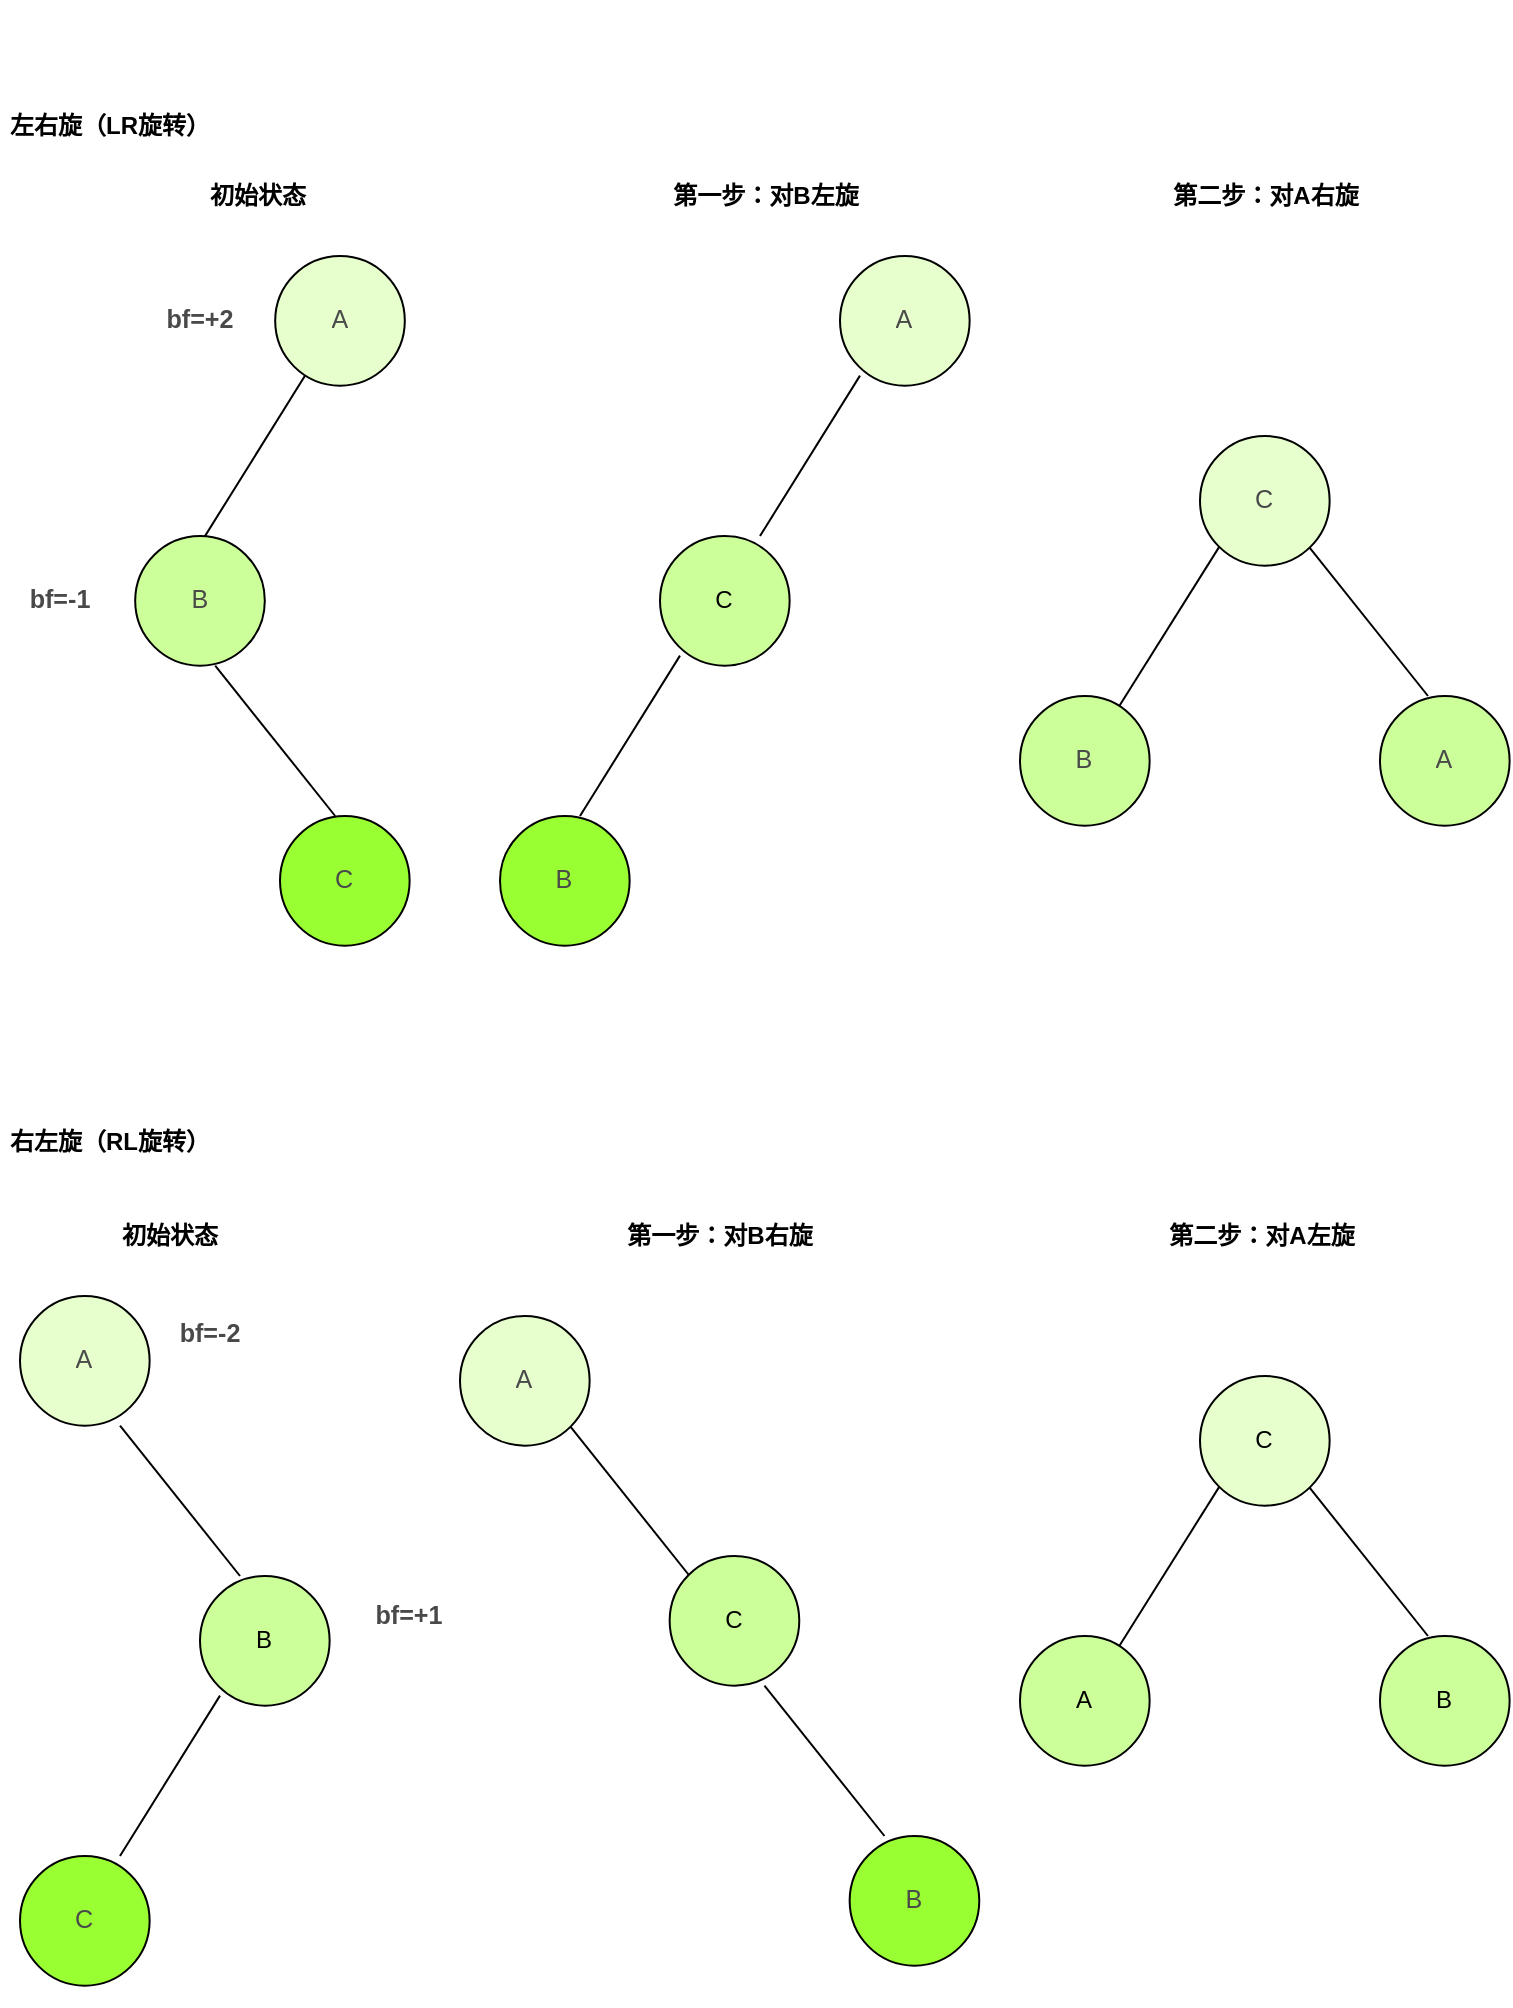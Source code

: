 <mxfile version="28.0.4">
  <diagram name="第 1 页" id="IGqRzzlgUh-uLNFZAzWO">
    <mxGraphModel dx="854" dy="373" grid="1" gridSize="10" guides="1" tooltips="1" connect="1" arrows="1" fold="1" page="1" pageScale="1" pageWidth="827" pageHeight="1169" math="0" shadow="0">
      <root>
        <mxCell id="0" />
        <mxCell id="1" parent="0" />
        <mxCell id="8pPS6i_me9ZiSAdKw4vT-1" style="edgeStyle=orthogonalEdgeStyle;rounded=0;orthogonalLoop=1;jettySize=auto;html=1;exitX=0.5;exitY=1;exitDx=0;exitDy=0;" edge="1" parent="1">
          <mxGeometry relative="1" as="geometry">
            <mxPoint x="234.08" y="40" as="sourcePoint" />
            <mxPoint x="234.08" y="40" as="targetPoint" />
          </mxGeometry>
        </mxCell>
        <mxCell id="8pPS6i_me9ZiSAdKw4vT-18" value="" style="group" vertex="1" connectable="0" parent="1">
          <mxGeometry x="540" y="250" width="244.811" height="194.818" as="geometry" />
        </mxCell>
        <mxCell id="8pPS6i_me9ZiSAdKw4vT-19" value="" style="endArrow=none;html=1;rounded=0;" edge="1" parent="8pPS6i_me9ZiSAdKw4vT-18" source="8pPS6i_me9ZiSAdKw4vT-25">
          <mxGeometry width="50" height="50" relative="1" as="geometry">
            <mxPoint x="40" y="120" as="sourcePoint" />
            <mxPoint x="99.997" y="54.82" as="targetPoint" />
          </mxGeometry>
        </mxCell>
        <mxCell id="8pPS6i_me9ZiSAdKw4vT-20" value="" style="endArrow=none;html=1;rounded=0;" edge="1" parent="8pPS6i_me9ZiSAdKw4vT-18">
          <mxGeometry width="50" height="50" relative="1" as="geometry">
            <mxPoint x="203.997" y="130" as="sourcePoint" />
            <mxPoint x="143.997" y="54.82" as="targetPoint" />
          </mxGeometry>
        </mxCell>
        <mxCell id="8pPS6i_me9ZiSAdKw4vT-21" value="" style="group" vertex="1" connectable="0" parent="8pPS6i_me9ZiSAdKw4vT-18">
          <mxGeometry x="90" width="64.818" height="64.818" as="geometry" />
        </mxCell>
        <mxCell id="8pPS6i_me9ZiSAdKw4vT-22" value="" style="ellipse;whiteSpace=wrap;html=1;aspect=fixed;fillColor=#E6FFCC;" vertex="1" parent="8pPS6i_me9ZiSAdKw4vT-21">
          <mxGeometry width="64.818" height="64.818" as="geometry" />
        </mxCell>
        <mxCell id="8pPS6i_me9ZiSAdKw4vT-23" value="&lt;pre style=&quot;font-family: var(--ds-font-family-code); overflow: auto; padding: calc(var(--ds-md-zoom)*8px)calc(var(--ds-md-zoom)*12px); text-wrap: wrap; word-break: break-all; color: rgb(73, 73, 73); font-size: 12.573px; text-align: start; margin-top: 0px !important; margin-bottom: 0px !important;&quot;&gt;&lt;pre style=&quot;font-family: var(--ds-font-family-code); overflow: auto; padding: calc(var(--ds-md-zoom)*8px)calc(var(--ds-md-zoom)*12px); text-wrap: wrap; word-break: break-all; margin-top: 0px !important; margin-bottom: 0px !important;&quot;&gt;C&lt;/pre&gt;&lt;/pre&gt;" style="text;strokeColor=none;align=center;fillColor=none;html=1;verticalAlign=middle;whiteSpace=wrap;rounded=0;" vertex="1" parent="8pPS6i_me9ZiSAdKw4vT-21">
          <mxGeometry x="25.4" y="24.36" width="14.02" height="16.09" as="geometry" />
        </mxCell>
        <mxCell id="8pPS6i_me9ZiSAdKw4vT-24" value="" style="group" vertex="1" connectable="0" parent="8pPS6i_me9ZiSAdKw4vT-18">
          <mxGeometry y="130" width="64.818" height="64.818" as="geometry" />
        </mxCell>
        <mxCell id="8pPS6i_me9ZiSAdKw4vT-25" value="" style="ellipse;whiteSpace=wrap;html=1;aspect=fixed;fillColor=#CCFF99;" vertex="1" parent="8pPS6i_me9ZiSAdKw4vT-24">
          <mxGeometry width="64.818" height="64.818" as="geometry" />
        </mxCell>
        <mxCell id="8pPS6i_me9ZiSAdKw4vT-26" value="&lt;pre style=&quot;font-family: var(--ds-font-family-code); overflow: auto; padding: calc(var(--ds-md-zoom)*8px)calc(var(--ds-md-zoom)*12px); text-wrap: wrap; word-break: break-all; color: rgb(73, 73, 73); font-size: 12.573px; text-align: start; margin-top: 0px !important; margin-bottom: 0px !important;&quot;&gt;&lt;pre style=&quot;font-family: var(--ds-font-family-code); overflow: auto; padding: calc(var(--ds-md-zoom)*8px)calc(var(--ds-md-zoom)*12px); text-wrap: wrap; word-break: break-all; margin-top: 0px !important; margin-bottom: 0px !important;&quot;&gt;B&lt;/pre&gt;&lt;/pre&gt;" style="text;strokeColor=none;align=center;fillColor=none;html=1;verticalAlign=middle;whiteSpace=wrap;rounded=0;" vertex="1" parent="8pPS6i_me9ZiSAdKw4vT-24">
          <mxGeometry x="25.4" y="24.74" width="14.02" height="15.34" as="geometry" />
        </mxCell>
        <mxCell id="8pPS6i_me9ZiSAdKw4vT-27" value="" style="group" vertex="1" connectable="0" parent="8pPS6i_me9ZiSAdKw4vT-18">
          <mxGeometry x="179.993" y="130" width="64.818" height="64.818" as="geometry" />
        </mxCell>
        <mxCell id="8pPS6i_me9ZiSAdKw4vT-28" value="" style="ellipse;whiteSpace=wrap;html=1;aspect=fixed;fillColor=#CCFF99;" vertex="1" parent="8pPS6i_me9ZiSAdKw4vT-27">
          <mxGeometry width="64.818" height="64.818" as="geometry" />
        </mxCell>
        <mxCell id="8pPS6i_me9ZiSAdKw4vT-29" value="&lt;pre style=&quot;font-family: var(--ds-font-family-code); overflow: auto; padding: calc(var(--ds-md-zoom)*8px)calc(var(--ds-md-zoom)*12px); text-wrap: wrap; word-break: break-all; color: rgb(73, 73, 73); font-size: 12.573px; text-align: start; margin-top: 0px !important; margin-bottom: 0px !important;&quot;&gt;&lt;pre style=&quot;font-family: var(--ds-font-family-code); overflow: auto; padding: calc(var(--ds-md-zoom)*8px)calc(var(--ds-md-zoom)*12px); text-wrap: wrap; word-break: break-all; margin-top: 0px !important; margin-bottom: 0px !important;&quot;&gt;A&lt;/pre&gt;&lt;/pre&gt;" style="text;strokeColor=none;align=center;fillColor=none;html=1;verticalAlign=middle;whiteSpace=wrap;rounded=0;" vertex="1" parent="8pPS6i_me9ZiSAdKw4vT-27">
          <mxGeometry x="25.4" y="24.36" width="14.02" height="16.09" as="geometry" />
        </mxCell>
        <mxCell id="8pPS6i_me9ZiSAdKw4vT-30" value="&lt;b&gt;左右旋（LR旋转）&lt;/b&gt;" style="text;strokeColor=none;align=center;fillColor=none;html=1;verticalAlign=middle;whiteSpace=wrap;rounded=0;" vertex="1" parent="1">
          <mxGeometry x="30.0" y="80" width="110" height="30" as="geometry" />
        </mxCell>
        <mxCell id="8pPS6i_me9ZiSAdKw4vT-60" value="&lt;b&gt;右左旋（RL旋转）&lt;/b&gt;" style="text;strokeColor=none;align=center;fillColor=none;html=1;verticalAlign=middle;whiteSpace=wrap;rounded=0;" vertex="1" parent="1">
          <mxGeometry x="30" y="590" width="110" height="25" as="geometry" />
        </mxCell>
        <mxCell id="8pPS6i_me9ZiSAdKw4vT-85" value="" style="group" vertex="1" connectable="0" parent="1">
          <mxGeometry x="280.003" y="160" width="234.815" height="344.818" as="geometry" />
        </mxCell>
        <mxCell id="8pPS6i_me9ZiSAdKw4vT-68" value="" style="endArrow=none;html=1;rounded=0;" edge="1" parent="8pPS6i_me9ZiSAdKw4vT-85">
          <mxGeometry width="50" height="50" relative="1" as="geometry">
            <mxPoint x="129.997" y="140.0" as="sourcePoint" />
            <mxPoint x="179.994" y="59.82" as="targetPoint" />
          </mxGeometry>
        </mxCell>
        <mxCell id="8pPS6i_me9ZiSAdKw4vT-69" value="" style="endArrow=none;html=1;rounded=0;" edge="1" parent="8pPS6i_me9ZiSAdKw4vT-85">
          <mxGeometry width="50" height="50" relative="1" as="geometry">
            <mxPoint x="39.997" y="280.0" as="sourcePoint" />
            <mxPoint x="89.994" y="199.82" as="targetPoint" />
          </mxGeometry>
        </mxCell>
        <mxCell id="8pPS6i_me9ZiSAdKw4vT-82" value="" style="group" vertex="1" connectable="0" parent="8pPS6i_me9ZiSAdKw4vT-85">
          <mxGeometry x="169.997" width="64.818" height="64.818" as="geometry" />
        </mxCell>
        <mxCell id="8pPS6i_me9ZiSAdKw4vT-73" value="" style="ellipse;whiteSpace=wrap;html=1;aspect=fixed;fillColor=#E6FFCC;" vertex="1" parent="8pPS6i_me9ZiSAdKw4vT-82">
          <mxGeometry width="64.818" height="64.818" as="geometry" />
        </mxCell>
        <mxCell id="8pPS6i_me9ZiSAdKw4vT-74" value="&lt;pre style=&quot;font-family: var(--ds-font-family-code); overflow: auto; padding: calc(var(--ds-md-zoom)*8px)calc(var(--ds-md-zoom)*12px); text-wrap: wrap; word-break: break-all; color: rgb(73, 73, 73); font-size: 12.573px; text-align: start; margin-top: 0px !important; margin-bottom: 0px !important;&quot;&gt;&lt;pre style=&quot;font-family: var(--ds-font-family-code); overflow: auto; padding: calc(var(--ds-md-zoom)*8px)calc(var(--ds-md-zoom)*12px); text-wrap: wrap; word-break: break-all; margin-top: 0px !important; margin-bottom: 0px !important;&quot;&gt;A&lt;/pre&gt;&lt;/pre&gt;" style="text;strokeColor=none;align=center;fillColor=none;html=1;verticalAlign=middle;whiteSpace=wrap;rounded=0;" vertex="1" parent="8pPS6i_me9ZiSAdKw4vT-82">
          <mxGeometry x="25.4" y="24.74" width="14.02" height="15.34" as="geometry" />
        </mxCell>
        <mxCell id="8pPS6i_me9ZiSAdKw4vT-83" value="" style="group" vertex="1" connectable="0" parent="8pPS6i_me9ZiSAdKw4vT-85">
          <mxGeometry x="79.997" y="140" width="64.818" height="64.818" as="geometry" />
        </mxCell>
        <mxCell id="8pPS6i_me9ZiSAdKw4vT-76" value="" style="ellipse;whiteSpace=wrap;html=1;aspect=fixed;fillColor=#CCFF99;" vertex="1" parent="8pPS6i_me9ZiSAdKw4vT-83">
          <mxGeometry width="64.818" height="64.818" as="geometry" />
        </mxCell>
        <mxCell id="8pPS6i_me9ZiSAdKw4vT-77" value="C" style="text;strokeColor=none;align=center;fillColor=none;html=1;verticalAlign=middle;whiteSpace=wrap;rounded=0;" vertex="1" parent="8pPS6i_me9ZiSAdKw4vT-83">
          <mxGeometry x="22.41" y="22.41" width="20" height="20" as="geometry" />
        </mxCell>
        <mxCell id="8pPS6i_me9ZiSAdKw4vT-84" value="" style="group" vertex="1" connectable="0" parent="8pPS6i_me9ZiSAdKw4vT-85">
          <mxGeometry y="280" width="64.818" height="64.818" as="geometry" />
        </mxCell>
        <mxCell id="8pPS6i_me9ZiSAdKw4vT-79" value="" style="ellipse;whiteSpace=wrap;html=1;aspect=fixed;fillColor=#99FF33;" vertex="1" parent="8pPS6i_me9ZiSAdKw4vT-84">
          <mxGeometry width="64.818" height="64.818" as="geometry" />
        </mxCell>
        <mxCell id="8pPS6i_me9ZiSAdKw4vT-80" value="&lt;pre style=&quot;font-family: var(--ds-font-family-code); overflow: auto; padding: calc(var(--ds-md-zoom)*8px)calc(var(--ds-md-zoom)*12px); text-wrap: wrap; word-break: break-all; color: rgb(73, 73, 73); font-size: 12.573px; text-align: start; margin-top: 0px !important; margin-bottom: 0px !important;&quot;&gt;&lt;pre style=&quot;font-family: var(--ds-font-family-code); overflow: auto; padding: calc(var(--ds-md-zoom)*8px)calc(var(--ds-md-zoom)*12px); text-wrap: wrap; word-break: break-all; margin-top: 0px !important; margin-bottom: 0px !important;&quot;&gt;B&lt;/pre&gt;&lt;/pre&gt;" style="text;strokeColor=none;align=center;fillColor=none;html=1;verticalAlign=middle;whiteSpace=wrap;rounded=0;" vertex="1" parent="8pPS6i_me9ZiSAdKw4vT-84">
          <mxGeometry x="25.4" y="24.36" width="14.02" height="16.09" as="geometry" />
        </mxCell>
        <mxCell id="8pPS6i_me9ZiSAdKw4vT-81" style="edgeStyle=orthogonalEdgeStyle;rounded=0;orthogonalLoop=1;jettySize=auto;html=1;exitX=0.5;exitY=1;exitDx=0;exitDy=0;entryX=0.498;entryY=0.627;entryDx=0;entryDy=0;entryPerimeter=0;" edge="1" parent="8pPS6i_me9ZiSAdKw4vT-84" source="8pPS6i_me9ZiSAdKw4vT-80" target="8pPS6i_me9ZiSAdKw4vT-79">
          <mxGeometry relative="1" as="geometry" />
        </mxCell>
        <mxCell id="8pPS6i_me9ZiSAdKw4vT-86" value="" style="group" vertex="1" connectable="0" parent="1">
          <mxGeometry x="40.0" y="160" width="227.59" height="344.818" as="geometry" />
        </mxCell>
        <mxCell id="8pPS6i_me9ZiSAdKw4vT-5" value="" style="group" vertex="1" connectable="0" parent="8pPS6i_me9ZiSAdKw4vT-86">
          <mxGeometry x="127.593" width="64.818" height="64.818" as="geometry" />
        </mxCell>
        <mxCell id="8pPS6i_me9ZiSAdKw4vT-6" value="" style="ellipse;whiteSpace=wrap;html=1;aspect=fixed;fillColor=#E6FFCC;" vertex="1" parent="8pPS6i_me9ZiSAdKw4vT-5">
          <mxGeometry width="64.818" height="64.818" as="geometry" />
        </mxCell>
        <mxCell id="8pPS6i_me9ZiSAdKw4vT-7" value="&lt;pre style=&quot;font-family: var(--ds-font-family-code); overflow: auto; padding: calc(var(--ds-md-zoom)*8px)calc(var(--ds-md-zoom)*12px); text-wrap: wrap; word-break: break-all; color: rgb(73, 73, 73); font-size: 12.573px; text-align: start; margin-top: 0px !important; margin-bottom: 0px !important;&quot;&gt;&lt;pre style=&quot;font-family: var(--ds-font-family-code); overflow: auto; padding: calc(var(--ds-md-zoom)*8px)calc(var(--ds-md-zoom)*12px); text-wrap: wrap; word-break: break-all; margin-top: 0px !important; margin-bottom: 0px !important;&quot;&gt;A&lt;/pre&gt;&lt;/pre&gt;" style="text;strokeColor=none;align=center;fillColor=none;html=1;verticalAlign=middle;whiteSpace=wrap;rounded=0;" vertex="1" parent="8pPS6i_me9ZiSAdKw4vT-5">
          <mxGeometry x="25.4" y="24.74" width="14.02" height="15.34" as="geometry" />
        </mxCell>
        <mxCell id="8pPS6i_me9ZiSAdKw4vT-8" value="" style="group" vertex="1" connectable="0" parent="8pPS6i_me9ZiSAdKw4vT-86">
          <mxGeometry x="57.593" y="140" width="64.818" height="64.818" as="geometry" />
        </mxCell>
        <mxCell id="8pPS6i_me9ZiSAdKw4vT-9" value="" style="ellipse;whiteSpace=wrap;html=1;aspect=fixed;fillColor=#CCFF99;" vertex="1" parent="8pPS6i_me9ZiSAdKw4vT-8">
          <mxGeometry width="64.818" height="64.818" as="geometry" />
        </mxCell>
        <mxCell id="8pPS6i_me9ZiSAdKw4vT-10" value="&lt;pre style=&quot;font-family: var(--ds-font-family-code); overflow: auto; padding: calc(var(--ds-md-zoom)*8px)calc(var(--ds-md-zoom)*12px); text-wrap: wrap; word-break: break-all; color: rgb(73, 73, 73); font-size: 12.573px; text-align: start; margin-top: 0px !important; margin-bottom: 0px !important;&quot;&gt;&lt;pre style=&quot;font-family: var(--ds-font-family-code); overflow: auto; padding: calc(var(--ds-md-zoom)*8px)calc(var(--ds-md-zoom)*12px); text-wrap: wrap; word-break: break-all; margin-top: 0px !important; margin-bottom: 0px !important;&quot;&gt;B&lt;/pre&gt;&lt;/pre&gt;" style="text;strokeColor=none;align=center;fillColor=none;html=1;verticalAlign=middle;whiteSpace=wrap;rounded=0;" vertex="1" parent="8pPS6i_me9ZiSAdKw4vT-8">
          <mxGeometry x="25.4" y="24.36" width="14.02" height="16.09" as="geometry" />
        </mxCell>
        <mxCell id="8pPS6i_me9ZiSAdKw4vT-11" value="" style="group" vertex="1" connectable="0" parent="8pPS6i_me9ZiSAdKw4vT-86">
          <mxGeometry x="129.996" y="280" width="64.818" height="64.818" as="geometry" />
        </mxCell>
        <mxCell id="8pPS6i_me9ZiSAdKw4vT-12" value="" style="ellipse;whiteSpace=wrap;html=1;aspect=fixed;fillColor=#99FF33;" vertex="1" parent="8pPS6i_me9ZiSAdKw4vT-11">
          <mxGeometry width="64.818" height="64.818" as="geometry" />
        </mxCell>
        <mxCell id="8pPS6i_me9ZiSAdKw4vT-13" value="&lt;pre style=&quot;font-family: var(--ds-font-family-code); overflow: auto; padding: calc(var(--ds-md-zoom)*8px)calc(var(--ds-md-zoom)*12px); text-wrap: wrap; word-break: break-all; color: rgb(73, 73, 73); font-size: 12.573px; text-align: start; margin-top: 0px !important; margin-bottom: 0px !important;&quot;&gt;&lt;pre style=&quot;font-family: var(--ds-font-family-code); overflow: auto; padding: calc(var(--ds-md-zoom)*8px)calc(var(--ds-md-zoom)*12px); text-wrap: wrap; word-break: break-all; margin-top: 0px !important; margin-bottom: 0px !important;&quot;&gt;C&lt;/pre&gt;&lt;/pre&gt;" style="text;strokeColor=none;align=center;fillColor=none;html=1;verticalAlign=middle;whiteSpace=wrap;rounded=0;" vertex="1" parent="8pPS6i_me9ZiSAdKw4vT-11">
          <mxGeometry x="25.4" y="24.36" width="14.02" height="16.09" as="geometry" />
        </mxCell>
        <mxCell id="8pPS6i_me9ZiSAdKw4vT-61" value="" style="endArrow=none;html=1;rounded=0;" edge="1" parent="8pPS6i_me9ZiSAdKw4vT-86">
          <mxGeometry width="50" height="50" relative="1" as="geometry">
            <mxPoint x="92.41" y="140.18" as="sourcePoint" />
            <mxPoint x="142.407" y="60" as="targetPoint" />
          </mxGeometry>
        </mxCell>
        <mxCell id="8pPS6i_me9ZiSAdKw4vT-62" value="" style="endArrow=none;html=1;rounded=0;" edge="1" parent="8pPS6i_me9ZiSAdKw4vT-86">
          <mxGeometry width="50" height="50" relative="1" as="geometry">
            <mxPoint x="157.59" y="280" as="sourcePoint" />
            <mxPoint x="97.59" y="204.82" as="targetPoint" />
          </mxGeometry>
        </mxCell>
        <mxCell id="8pPS6i_me9ZiSAdKw4vT-63" value="&lt;pre style=&quot;font-family: var(--ds-font-family-code); overflow: auto; padding: calc(var(--ds-md-zoom)*8px)calc(var(--ds-md-zoom)*12px); text-wrap: wrap; word-break: break-all; color: rgb(73, 73, 73); font-size: 12.573px; text-align: start; margin-top: 0px !important; margin-bottom: 0px !important;&quot;&gt;&lt;b&gt;bf=+2&lt;/b&gt;&lt;/pre&gt;" style="text;strokeColor=none;align=center;fillColor=none;html=1;verticalAlign=middle;whiteSpace=wrap;rounded=0;" vertex="1" parent="8pPS6i_me9ZiSAdKw4vT-86">
          <mxGeometry x="71.21" y="22.41" width="37.59" height="20" as="geometry" />
        </mxCell>
        <mxCell id="8pPS6i_me9ZiSAdKw4vT-64" value="&lt;pre style=&quot;font-family: var(--ds-font-family-code); overflow: auto; padding: calc(var(--ds-md-zoom)*8px)calc(var(--ds-md-zoom)*12px); text-wrap: wrap; word-break: break-all; color: rgb(73, 73, 73); font-size: 12.573px; text-align: start; margin-top: 0px !important; margin-bottom: 0px !important;&quot;&gt;&lt;b&gt;bf=-1&lt;/b&gt;&lt;/pre&gt;" style="text;strokeColor=none;align=center;fillColor=none;html=1;verticalAlign=middle;whiteSpace=wrap;rounded=0;" vertex="1" parent="8pPS6i_me9ZiSAdKw4vT-86">
          <mxGeometry y="161.11" width="40" height="22.59" as="geometry" />
        </mxCell>
        <mxCell id="8pPS6i_me9ZiSAdKw4vT-16" value="&lt;b&gt;初始状态&lt;/b&gt;" style="text;strokeColor=none;align=center;fillColor=none;html=1;verticalAlign=middle;whiteSpace=wrap;rounded=0;" vertex="1" parent="1">
          <mxGeometry x="130" y="120" width="57.59" height="20" as="geometry" />
        </mxCell>
        <mxCell id="8pPS6i_me9ZiSAdKw4vT-98" value="" style="group" vertex="1" connectable="0" parent="1">
          <mxGeometry x="40.0" y="680" width="217.59" height="344.818" as="geometry" />
        </mxCell>
        <mxCell id="8pPS6i_me9ZiSAdKw4vT-33" value="" style="endArrow=none;html=1;rounded=0;" edge="1" parent="8pPS6i_me9ZiSAdKw4vT-98">
          <mxGeometry width="50" height="50" relative="1" as="geometry">
            <mxPoint x="50" y="280.0" as="sourcePoint" />
            <mxPoint x="99.997" y="199.82" as="targetPoint" />
          </mxGeometry>
        </mxCell>
        <mxCell id="8pPS6i_me9ZiSAdKw4vT-92" value="" style="endArrow=none;html=1;rounded=0;" edge="1" parent="8pPS6i_me9ZiSAdKw4vT-98">
          <mxGeometry width="50" height="50" relative="1" as="geometry">
            <mxPoint x="110.0" y="140.0" as="sourcePoint" />
            <mxPoint x="50.0" y="64.82" as="targetPoint" />
          </mxGeometry>
        </mxCell>
        <mxCell id="8pPS6i_me9ZiSAdKw4vT-93" value="&lt;pre style=&quot;font-family: var(--ds-font-family-code); overflow: auto; padding: calc(var(--ds-md-zoom)*8px)calc(var(--ds-md-zoom)*12px); text-wrap: wrap; word-break: break-all; color: rgb(73, 73, 73); font-size: 12.573px; text-align: start; margin-top: 0px !important; margin-bottom: 0px !important;&quot;&gt;&lt;b&gt;bf=-2&lt;/b&gt;&lt;/pre&gt;" style="text;strokeColor=none;align=center;fillColor=none;html=1;verticalAlign=middle;whiteSpace=wrap;rounded=0;container=0;" vertex="1" parent="8pPS6i_me9ZiSAdKw4vT-98">
          <mxGeometry x="74.82" y="10" width="40" height="17.59" as="geometry" />
        </mxCell>
        <mxCell id="8pPS6i_me9ZiSAdKw4vT-94" value="&lt;pre style=&quot;font-family: var(--ds-font-family-code); overflow: auto; padding: calc(var(--ds-md-zoom)*8px)calc(var(--ds-md-zoom)*12px); text-wrap: wrap; word-break: break-all; color: rgb(73, 73, 73); font-size: 12.573px; text-align: start; margin-top: 0px !important; margin-bottom: 0px !important;&quot;&gt;&lt;b&gt;bf=+1&lt;/b&gt;&lt;/pre&gt;" style="text;strokeColor=none;align=center;fillColor=none;html=1;verticalAlign=middle;whiteSpace=wrap;rounded=0;container=0;" vertex="1" parent="8pPS6i_me9ZiSAdKw4vT-98">
          <mxGeometry x="172.41" y="150" width="45.18" height="20" as="geometry" />
        </mxCell>
        <mxCell id="8pPS6i_me9ZiSAdKw4vT-95" value="" style="group" vertex="1" connectable="0" parent="8pPS6i_me9ZiSAdKw4vT-98">
          <mxGeometry width="64.818" height="64.818" as="geometry" />
        </mxCell>
        <mxCell id="8pPS6i_me9ZiSAdKw4vT-37" value="" style="ellipse;whiteSpace=wrap;html=1;aspect=fixed;fillColor=#E6FFCC;" vertex="1" parent="8pPS6i_me9ZiSAdKw4vT-95">
          <mxGeometry width="64.818" height="64.818" as="geometry" />
        </mxCell>
        <mxCell id="8pPS6i_me9ZiSAdKw4vT-38" value="&lt;pre style=&quot;font-family: var(--ds-font-family-code); overflow: auto; padding: calc(var(--ds-md-zoom)*8px)calc(var(--ds-md-zoom)*12px); text-wrap: wrap; word-break: break-all; color: rgb(73, 73, 73); font-size: 12.573px; text-align: start; margin-top: 0px !important; margin-bottom: 0px !important;&quot;&gt;&lt;pre style=&quot;font-family: var(--ds-font-family-code); overflow: auto; padding: calc(var(--ds-md-zoom)*8px)calc(var(--ds-md-zoom)*12px); text-wrap: wrap; word-break: break-all; margin-top: 0px !important; margin-bottom: 0px !important;&quot;&gt;A&lt;/pre&gt;&lt;/pre&gt;" style="text;strokeColor=none;align=center;fillColor=none;html=1;verticalAlign=middle;whiteSpace=wrap;rounded=0;" vertex="1" parent="8pPS6i_me9ZiSAdKw4vT-95">
          <mxGeometry x="25.4" y="24.74" width="14.02" height="15.34" as="geometry" />
        </mxCell>
        <mxCell id="8pPS6i_me9ZiSAdKw4vT-96" value="" style="group" vertex="1" connectable="0" parent="8pPS6i_me9ZiSAdKw4vT-98">
          <mxGeometry x="90" y="140" width="64.818" height="64.818" as="geometry" />
        </mxCell>
        <mxCell id="8pPS6i_me9ZiSAdKw4vT-40" value="" style="ellipse;whiteSpace=wrap;html=1;aspect=fixed;fillColor=#CCFF99;" vertex="1" parent="8pPS6i_me9ZiSAdKw4vT-96">
          <mxGeometry width="64.818" height="64.818" as="geometry" />
        </mxCell>
        <mxCell id="8pPS6i_me9ZiSAdKw4vT-41" value="B" style="text;strokeColor=none;align=center;fillColor=none;html=1;verticalAlign=middle;whiteSpace=wrap;rounded=0;" vertex="1" parent="8pPS6i_me9ZiSAdKw4vT-96">
          <mxGeometry x="22.41" y="22.41" width="20" height="20" as="geometry" />
        </mxCell>
        <mxCell id="8pPS6i_me9ZiSAdKw4vT-97" value="" style="group" vertex="1" connectable="0" parent="8pPS6i_me9ZiSAdKw4vT-98">
          <mxGeometry x="0.003" y="280" width="64.818" height="64.818" as="geometry" />
        </mxCell>
        <mxCell id="8pPS6i_me9ZiSAdKw4vT-43" value="" style="ellipse;whiteSpace=wrap;html=1;aspect=fixed;fillColor=#99FF33;" vertex="1" parent="8pPS6i_me9ZiSAdKw4vT-97">
          <mxGeometry width="64.818" height="64.818" as="geometry" />
        </mxCell>
        <mxCell id="8pPS6i_me9ZiSAdKw4vT-44" value="&lt;pre style=&quot;font-family: var(--ds-font-family-code); overflow: auto; padding: calc(var(--ds-md-zoom)*8px)calc(var(--ds-md-zoom)*12px); text-wrap: wrap; word-break: break-all; color: rgb(73, 73, 73); font-size: 12.573px; text-align: start; margin-top: 0px !important; margin-bottom: 0px !important;&quot;&gt;&lt;pre style=&quot;font-family: var(--ds-font-family-code); overflow: auto; padding: calc(var(--ds-md-zoom)*8px)calc(var(--ds-md-zoom)*12px); text-wrap: wrap; word-break: break-all; margin-top: 0px !important; margin-bottom: 0px !important;&quot;&gt;C&lt;/pre&gt;&lt;/pre&gt;" style="text;strokeColor=none;align=center;fillColor=none;html=1;verticalAlign=middle;whiteSpace=wrap;rounded=0;" vertex="1" parent="8pPS6i_me9ZiSAdKw4vT-97">
          <mxGeometry x="25.4" y="24.36" width="14.02" height="16.09" as="geometry" />
        </mxCell>
        <mxCell id="8pPS6i_me9ZiSAdKw4vT-45" style="edgeStyle=orthogonalEdgeStyle;rounded=0;orthogonalLoop=1;jettySize=auto;html=1;exitX=0.5;exitY=1;exitDx=0;exitDy=0;entryX=0.498;entryY=0.627;entryDx=0;entryDy=0;entryPerimeter=0;" edge="1" parent="8pPS6i_me9ZiSAdKw4vT-97" source="8pPS6i_me9ZiSAdKw4vT-44" target="8pPS6i_me9ZiSAdKw4vT-43">
          <mxGeometry relative="1" as="geometry" />
        </mxCell>
        <mxCell id="8pPS6i_me9ZiSAdKw4vT-116" value="" style="group" vertex="1" connectable="0" parent="1">
          <mxGeometry x="260" y="690" width="259.641" height="344.818" as="geometry" />
        </mxCell>
        <mxCell id="8pPS6i_me9ZiSAdKw4vT-101" value="" style="endArrow=none;html=1;rounded=0;" edge="1" parent="8pPS6i_me9ZiSAdKw4vT-116">
          <mxGeometry width="50" height="50" relative="1" as="geometry">
            <mxPoint x="114.82" y="130.0" as="sourcePoint" />
            <mxPoint x="54.82" y="54.82" as="targetPoint" />
          </mxGeometry>
        </mxCell>
        <mxCell id="8pPS6i_me9ZiSAdKw4vT-104" value="" style="group" vertex="1" connectable="0" parent="8pPS6i_me9ZiSAdKw4vT-116">
          <mxGeometry width="64.818" height="64.818" as="geometry" />
        </mxCell>
        <mxCell id="8pPS6i_me9ZiSAdKw4vT-105" value="" style="ellipse;whiteSpace=wrap;html=1;aspect=fixed;fillColor=#E6FFCC;" vertex="1" parent="8pPS6i_me9ZiSAdKw4vT-104">
          <mxGeometry width="64.818" height="64.818" as="geometry" />
        </mxCell>
        <mxCell id="8pPS6i_me9ZiSAdKw4vT-106" value="&lt;pre style=&quot;font-family: var(--ds-font-family-code); overflow: auto; padding: calc(var(--ds-md-zoom)*8px)calc(var(--ds-md-zoom)*12px); text-wrap: wrap; word-break: break-all; color: rgb(73, 73, 73); font-size: 12.573px; text-align: start; margin-top: 0px !important; margin-bottom: 0px !important;&quot;&gt;&lt;pre style=&quot;font-family: var(--ds-font-family-code); overflow: auto; padding: calc(var(--ds-md-zoom)*8px)calc(var(--ds-md-zoom)*12px); text-wrap: wrap; word-break: break-all; margin-top: 0px !important; margin-bottom: 0px !important;&quot;&gt;A&lt;/pre&gt;&lt;/pre&gt;" style="text;strokeColor=none;align=center;fillColor=none;html=1;verticalAlign=middle;whiteSpace=wrap;rounded=0;" vertex="1" parent="8pPS6i_me9ZiSAdKw4vT-104">
          <mxGeometry x="25.4" y="24.74" width="14.02" height="15.34" as="geometry" />
        </mxCell>
        <mxCell id="8pPS6i_me9ZiSAdKw4vT-107" value="" style="group" vertex="1" connectable="0" parent="8pPS6i_me9ZiSAdKw4vT-116">
          <mxGeometry x="104.82" y="120" width="64.818" height="64.818" as="geometry" />
        </mxCell>
        <mxCell id="8pPS6i_me9ZiSAdKw4vT-108" value="" style="ellipse;whiteSpace=wrap;html=1;aspect=fixed;fillColor=#CCFF99;" vertex="1" parent="8pPS6i_me9ZiSAdKw4vT-107">
          <mxGeometry width="64.818" height="64.818" as="geometry" />
        </mxCell>
        <mxCell id="8pPS6i_me9ZiSAdKw4vT-109" value="C" style="text;strokeColor=none;align=center;fillColor=none;html=1;verticalAlign=middle;whiteSpace=wrap;rounded=0;" vertex="1" parent="8pPS6i_me9ZiSAdKw4vT-107">
          <mxGeometry x="22.41" y="22.41" width="20" height="20" as="geometry" />
        </mxCell>
        <mxCell id="8pPS6i_me9ZiSAdKw4vT-110" value="" style="group" vertex="1" connectable="0" parent="8pPS6i_me9ZiSAdKw4vT-116">
          <mxGeometry x="194.823" y="260" width="64.818" height="64.818" as="geometry" />
        </mxCell>
        <mxCell id="8pPS6i_me9ZiSAdKw4vT-111" value="" style="ellipse;whiteSpace=wrap;html=1;aspect=fixed;fillColor=#99FF33;" vertex="1" parent="8pPS6i_me9ZiSAdKw4vT-110">
          <mxGeometry width="64.818" height="64.818" as="geometry" />
        </mxCell>
        <mxCell id="8pPS6i_me9ZiSAdKw4vT-112" value="&lt;pre style=&quot;font-family: var(--ds-font-family-code); overflow: auto; padding: calc(var(--ds-md-zoom)*8px)calc(var(--ds-md-zoom)*12px); text-wrap: wrap; word-break: break-all; color: rgb(73, 73, 73); font-size: 12.573px; text-align: start; margin-top: 0px !important; margin-bottom: 0px !important;&quot;&gt;&lt;pre style=&quot;font-family: var(--ds-font-family-code); overflow: auto; padding: calc(var(--ds-md-zoom)*8px)calc(var(--ds-md-zoom)*12px); text-wrap: wrap; word-break: break-all; margin-top: 0px !important; margin-bottom: 0px !important;&quot;&gt;B&lt;/pre&gt;&lt;/pre&gt;" style="text;strokeColor=none;align=center;fillColor=none;html=1;verticalAlign=middle;whiteSpace=wrap;rounded=0;" vertex="1" parent="8pPS6i_me9ZiSAdKw4vT-110">
          <mxGeometry x="25.4" y="24.36" width="14.02" height="16.09" as="geometry" />
        </mxCell>
        <mxCell id="8pPS6i_me9ZiSAdKw4vT-113" style="edgeStyle=orthogonalEdgeStyle;rounded=0;orthogonalLoop=1;jettySize=auto;html=1;exitX=0.5;exitY=1;exitDx=0;exitDy=0;entryX=0.498;entryY=0.627;entryDx=0;entryDy=0;entryPerimeter=0;" edge="1" parent="8pPS6i_me9ZiSAdKw4vT-110" source="8pPS6i_me9ZiSAdKw4vT-112" target="8pPS6i_me9ZiSAdKw4vT-111">
          <mxGeometry relative="1" as="geometry" />
        </mxCell>
        <mxCell id="8pPS6i_me9ZiSAdKw4vT-115" value="" style="endArrow=none;html=1;rounded=0;" edge="1" parent="8pPS6i_me9ZiSAdKw4vT-116">
          <mxGeometry width="50" height="50" relative="1" as="geometry">
            <mxPoint x="212.23" y="260.0" as="sourcePoint" />
            <mxPoint x="152.23" y="184.82" as="targetPoint" />
          </mxGeometry>
        </mxCell>
        <mxCell id="8pPS6i_me9ZiSAdKw4vT-125" value="" style="group" vertex="1" connectable="0" parent="1">
          <mxGeometry x="540" y="720" width="244.811" height="194.818" as="geometry" />
        </mxCell>
        <mxCell id="8pPS6i_me9ZiSAdKw4vT-47" value="" style="endArrow=none;html=1;rounded=0;" edge="1" parent="8pPS6i_me9ZiSAdKw4vT-125" source="8pPS6i_me9ZiSAdKw4vT-53">
          <mxGeometry width="50" height="50" relative="1" as="geometry">
            <mxPoint x="40" y="120" as="sourcePoint" />
            <mxPoint x="99.997" y="54.82" as="targetPoint" />
          </mxGeometry>
        </mxCell>
        <mxCell id="8pPS6i_me9ZiSAdKw4vT-48" value="" style="endArrow=none;html=1;rounded=0;" edge="1" parent="8pPS6i_me9ZiSAdKw4vT-125">
          <mxGeometry width="50" height="50" relative="1" as="geometry">
            <mxPoint x="203.997" y="130" as="sourcePoint" />
            <mxPoint x="143.997" y="54.82" as="targetPoint" />
          </mxGeometry>
        </mxCell>
        <mxCell id="8pPS6i_me9ZiSAdKw4vT-122" value="" style="group" vertex="1" connectable="0" parent="8pPS6i_me9ZiSAdKw4vT-125">
          <mxGeometry x="90" width="64.818" height="64.818" as="geometry" />
        </mxCell>
        <mxCell id="8pPS6i_me9ZiSAdKw4vT-50" value="" style="ellipse;whiteSpace=wrap;html=1;aspect=fixed;fillColor=#E6FFCC;" vertex="1" parent="8pPS6i_me9ZiSAdKw4vT-122">
          <mxGeometry width="64.818" height="64.818" as="geometry" />
        </mxCell>
        <mxCell id="8pPS6i_me9ZiSAdKw4vT-51" value="C" style="text;strokeColor=none;align=center;fillColor=none;html=1;verticalAlign=middle;whiteSpace=wrap;rounded=0;" vertex="1" parent="8pPS6i_me9ZiSAdKw4vT-122">
          <mxGeometry x="25.4" y="24.36" width="14.02" height="16.09" as="geometry" />
        </mxCell>
        <mxCell id="8pPS6i_me9ZiSAdKw4vT-123" value="" style="group" vertex="1" connectable="0" parent="8pPS6i_me9ZiSAdKw4vT-125">
          <mxGeometry y="130" width="64.818" height="64.818" as="geometry" />
        </mxCell>
        <mxCell id="8pPS6i_me9ZiSAdKw4vT-53" value="" style="ellipse;whiteSpace=wrap;html=1;aspect=fixed;fillColor=#CCFF99;" vertex="1" parent="8pPS6i_me9ZiSAdKw4vT-123">
          <mxGeometry width="64.818" height="64.818" as="geometry" />
        </mxCell>
        <mxCell id="8pPS6i_me9ZiSAdKw4vT-54" value="A" style="text;strokeColor=none;align=center;fillColor=none;html=1;verticalAlign=middle;whiteSpace=wrap;rounded=0;" vertex="1" parent="8pPS6i_me9ZiSAdKw4vT-123">
          <mxGeometry x="25.4" y="24.74" width="14.02" height="15.34" as="geometry" />
        </mxCell>
        <mxCell id="8pPS6i_me9ZiSAdKw4vT-124" value="" style="group" vertex="1" connectable="0" parent="8pPS6i_me9ZiSAdKw4vT-125">
          <mxGeometry x="179.993" y="130" width="64.818" height="64.818" as="geometry" />
        </mxCell>
        <mxCell id="8pPS6i_me9ZiSAdKw4vT-56" value="" style="ellipse;whiteSpace=wrap;html=1;aspect=fixed;fillColor=#CCFF99;" vertex="1" parent="8pPS6i_me9ZiSAdKw4vT-124">
          <mxGeometry width="64.818" height="64.818" as="geometry" />
        </mxCell>
        <mxCell id="8pPS6i_me9ZiSAdKw4vT-57" value="B" style="text;strokeColor=none;align=center;fillColor=none;html=1;verticalAlign=middle;whiteSpace=wrap;rounded=0;" vertex="1" parent="8pPS6i_me9ZiSAdKw4vT-124">
          <mxGeometry x="25.4" y="24.36" width="14.02" height="16.09" as="geometry" />
        </mxCell>
        <mxCell id="8pPS6i_me9ZiSAdKw4vT-126" value="&lt;b&gt;第一步：对B左旋&lt;/b&gt;" style="text;strokeColor=none;align=center;fillColor=none;html=1;verticalAlign=middle;whiteSpace=wrap;rounded=0;" vertex="1" parent="1">
          <mxGeometry x="363" y="117.5" width="100" height="25" as="geometry" />
        </mxCell>
        <mxCell id="8pPS6i_me9ZiSAdKw4vT-127" value="&lt;b&gt;第二步：对A右旋&lt;/b&gt;" style="text;strokeColor=none;align=center;fillColor=none;html=1;verticalAlign=middle;whiteSpace=wrap;rounded=0;" vertex="1" parent="1">
          <mxGeometry x="613.61" y="118.75" width="97.59" height="22.5" as="geometry" />
        </mxCell>
        <mxCell id="8pPS6i_me9ZiSAdKw4vT-128" value="&lt;b&gt;初始状态&lt;/b&gt;" style="text;strokeColor=none;align=center;fillColor=none;html=1;verticalAlign=middle;whiteSpace=wrap;rounded=0;" vertex="1" parent="1">
          <mxGeometry x="90" y="640" width="50" height="20" as="geometry" />
        </mxCell>
        <mxCell id="8pPS6i_me9ZiSAdKw4vT-129" value="&lt;b&gt;第一步：对B右旋&lt;/b&gt;" style="text;strokeColor=none;align=center;fillColor=none;html=1;verticalAlign=middle;whiteSpace=wrap;rounded=0;" vertex="1" parent="1">
          <mxGeometry x="339.82" y="640" width="100" height="20" as="geometry" />
        </mxCell>
        <mxCell id="8pPS6i_me9ZiSAdKw4vT-130" value="&lt;b&gt;第二步：对A左旋&lt;/b&gt;" style="text;strokeColor=none;align=center;fillColor=none;html=1;verticalAlign=middle;whiteSpace=wrap;rounded=0;" vertex="1" parent="1">
          <mxGeometry x="611.2" y="642.5" width="100" height="15" as="geometry" />
        </mxCell>
      </root>
    </mxGraphModel>
  </diagram>
</mxfile>
